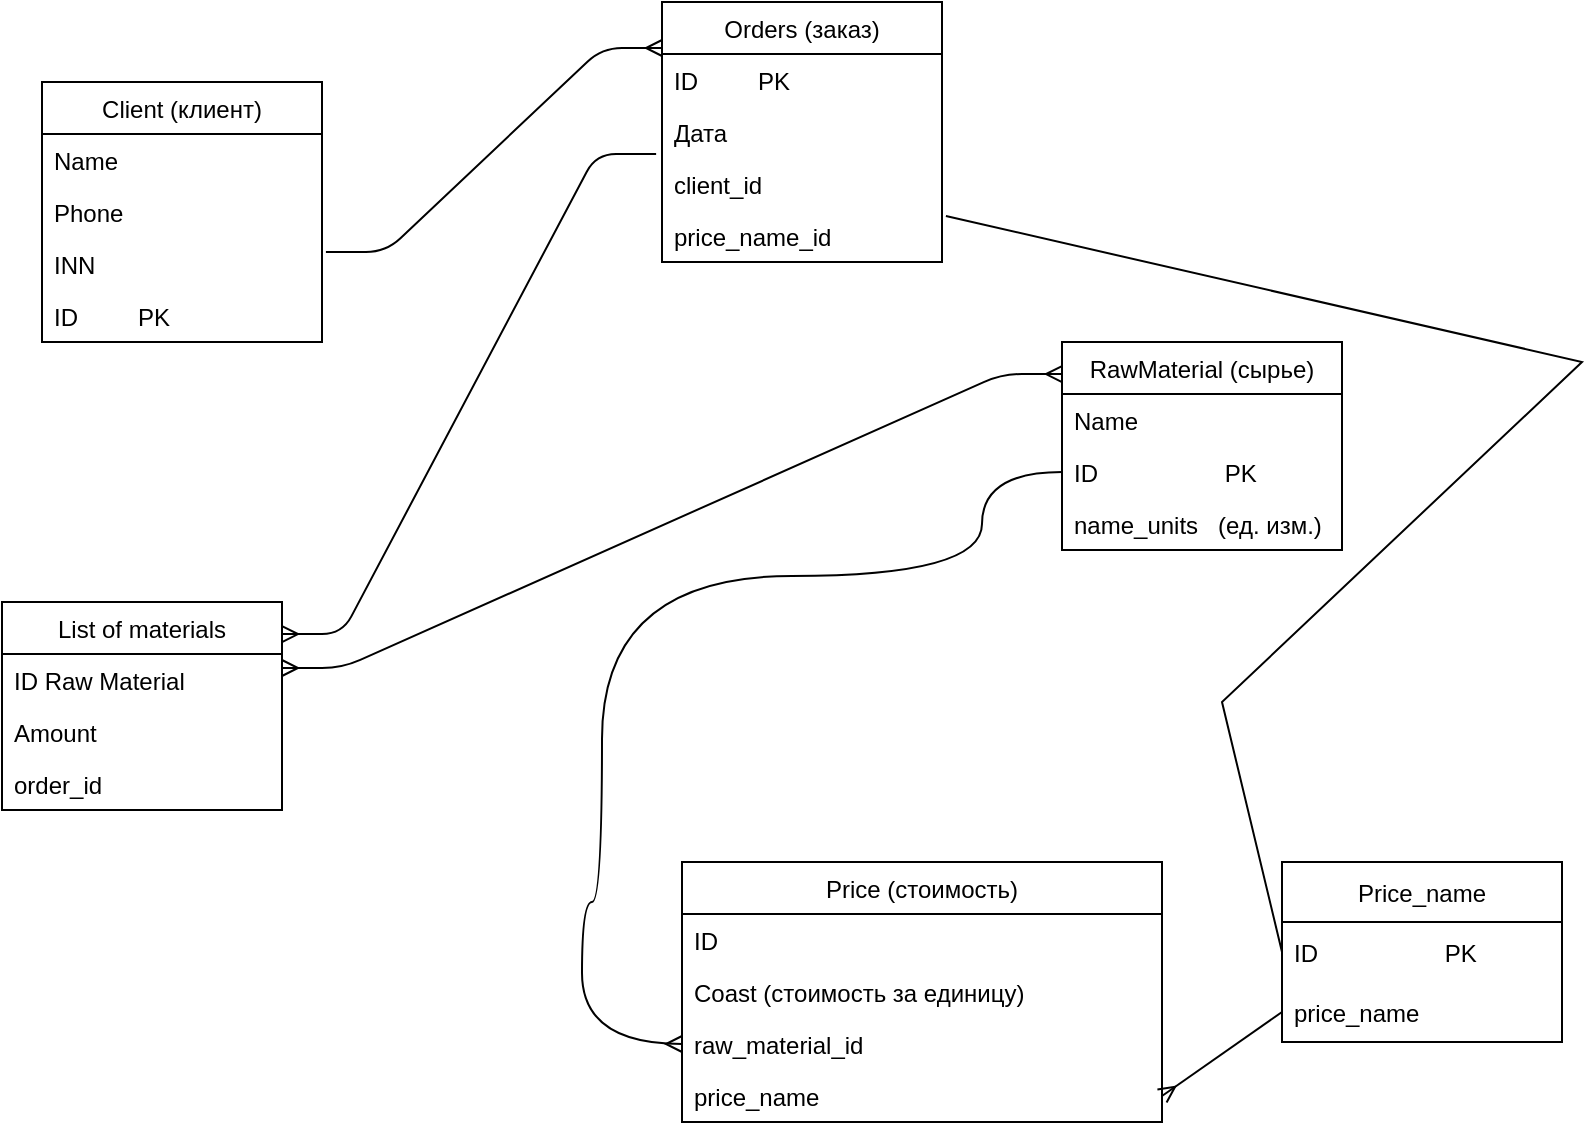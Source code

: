 <mxfile version="15.8.3" type="device"><diagram id="ESlOWCshGd6roEr-u7ol" name="Page-1"><mxGraphModel dx="1422" dy="794" grid="1" gridSize="10" guides="1" tooltips="1" connect="1" arrows="1" fold="1" page="1" pageScale="1" pageWidth="827" pageHeight="1169" math="0" shadow="0"><root><mxCell id="0"/><mxCell id="1" parent="0"/><mxCell id="pgEok43LW5RXvVdbkg6--2" value="Client (клиент)" style="swimlane;fontStyle=0;childLayout=stackLayout;horizontal=1;startSize=26;horizontalStack=0;resizeParent=1;resizeParentMax=0;resizeLast=0;collapsible=1;marginBottom=0;" parent="1" vertex="1"><mxGeometry x="40" y="170" width="140" height="130" as="geometry"/></mxCell><mxCell id="pgEok43LW5RXvVdbkg6--3" value="Name" style="text;strokeColor=none;fillColor=none;align=left;verticalAlign=top;spacingLeft=4;spacingRight=4;overflow=hidden;rotatable=0;points=[[0,0.5],[1,0.5]];portConstraint=eastwest;" parent="pgEok43LW5RXvVdbkg6--2" vertex="1"><mxGeometry y="26" width="140" height="26" as="geometry"/></mxCell><mxCell id="pgEok43LW5RXvVdbkg6--4" value="Phone" style="text;strokeColor=none;fillColor=none;align=left;verticalAlign=top;spacingLeft=4;spacingRight=4;overflow=hidden;rotatable=0;points=[[0,0.5],[1,0.5]];portConstraint=eastwest;" parent="pgEok43LW5RXvVdbkg6--2" vertex="1"><mxGeometry y="52" width="140" height="26" as="geometry"/></mxCell><mxCell id="pgEok43LW5RXvVdbkg6--5" value="INN&#10;" style="text;strokeColor=none;fillColor=none;align=left;verticalAlign=top;spacingLeft=4;spacingRight=4;overflow=hidden;rotatable=0;points=[[0,0.5],[1,0.5]];portConstraint=eastwest;" parent="pgEok43LW5RXvVdbkg6--2" vertex="1"><mxGeometry y="78" width="140" height="26" as="geometry"/></mxCell><mxCell id="pgEok43LW5RXvVdbkg6--6" value="ID         PK" style="text;strokeColor=none;fillColor=none;align=left;verticalAlign=top;spacingLeft=4;spacingRight=4;overflow=hidden;rotatable=0;points=[[0,0.5],[1,0.5]];portConstraint=eastwest;" parent="pgEok43LW5RXvVdbkg6--2" vertex="1"><mxGeometry y="104" width="140" height="26" as="geometry"/></mxCell><mxCell id="pgEok43LW5RXvVdbkg6--8" value="RawMaterial (сырье)" style="swimlane;fontStyle=0;childLayout=stackLayout;horizontal=1;startSize=26;horizontalStack=0;resizeParent=1;resizeParentMax=0;resizeLast=0;collapsible=1;marginBottom=0;" parent="1" vertex="1"><mxGeometry x="550" y="300" width="140" height="104" as="geometry"/></mxCell><mxCell id="pgEok43LW5RXvVdbkg6--9" value="Name" style="text;strokeColor=none;fillColor=none;align=left;verticalAlign=top;spacingLeft=4;spacingRight=4;overflow=hidden;rotatable=0;points=[[0,0.5],[1,0.5]];portConstraint=eastwest;" parent="pgEok43LW5RXvVdbkg6--8" vertex="1"><mxGeometry y="26" width="140" height="26" as="geometry"/></mxCell><mxCell id="pgEok43LW5RXvVdbkg6--10" value="ID                   PK" style="text;strokeColor=none;fillColor=none;align=left;verticalAlign=top;spacingLeft=4;spacingRight=4;overflow=hidden;rotatable=0;points=[[0,0.5],[1,0.5]];portConstraint=eastwest;" parent="pgEok43LW5RXvVdbkg6--8" vertex="1"><mxGeometry y="52" width="140" height="26" as="geometry"/></mxCell><mxCell id="pgEok43LW5RXvVdbkg6--11" value="name_units   (ед. изм.)  " style="text;strokeColor=none;fillColor=none;align=left;verticalAlign=top;spacingLeft=4;spacingRight=4;overflow=hidden;rotatable=0;points=[[0,0.5],[1,0.5]];portConstraint=eastwest;" parent="pgEok43LW5RXvVdbkg6--8" vertex="1"><mxGeometry y="78" width="140" height="26" as="geometry"/></mxCell><mxCell id="pgEok43LW5RXvVdbkg6--12" value="Price (стоимость)" style="swimlane;fontStyle=0;childLayout=stackLayout;horizontal=1;startSize=26;horizontalStack=0;resizeParent=1;resizeParentMax=0;resizeLast=0;collapsible=1;marginBottom=0;" parent="1" vertex="1"><mxGeometry x="360" y="560" width="240" height="130" as="geometry"/></mxCell><mxCell id="pgEok43LW5RXvVdbkg6--13" value="ID" style="text;strokeColor=none;fillColor=none;align=left;verticalAlign=top;spacingLeft=4;spacingRight=4;overflow=hidden;rotatable=0;points=[[0,0.5],[1,0.5]];portConstraint=eastwest;" parent="pgEok43LW5RXvVdbkg6--12" vertex="1"><mxGeometry y="26" width="240" height="26" as="geometry"/></mxCell><mxCell id="pgEok43LW5RXvVdbkg6--14" value="Coast (стоимость за единицу)" style="text;strokeColor=none;fillColor=none;align=left;verticalAlign=top;spacingLeft=4;spacingRight=4;overflow=hidden;rotatable=0;points=[[0,0.5],[1,0.5]];portConstraint=eastwest;" parent="pgEok43LW5RXvVdbkg6--12" vertex="1"><mxGeometry y="52" width="240" height="26" as="geometry"/></mxCell><mxCell id="mj22lg1Zr_OC7pPdU0wS-2" value="raw_material_id" style="text;strokeColor=none;fillColor=none;align=left;verticalAlign=top;spacingLeft=4;spacingRight=4;overflow=hidden;rotatable=0;points=[[0,0.5],[1,0.5]];portConstraint=eastwest;" parent="pgEok43LW5RXvVdbkg6--12" vertex="1"><mxGeometry y="78" width="240" height="26" as="geometry"/></mxCell><mxCell id="UTcGohv28Bh6jI8FwarT-2" value="price_name" style="text;strokeColor=none;fillColor=none;align=left;verticalAlign=top;spacingLeft=4;spacingRight=4;overflow=hidden;rotatable=0;points=[[0,0.5],[1,0.5]];portConstraint=eastwest;" parent="pgEok43LW5RXvVdbkg6--12" vertex="1"><mxGeometry y="104" width="240" height="26" as="geometry"/></mxCell><mxCell id="pgEok43LW5RXvVdbkg6--17" value="Orders (заказ)" style="swimlane;fontStyle=0;childLayout=stackLayout;horizontal=1;startSize=26;horizontalStack=0;resizeParent=1;resizeParentMax=0;resizeLast=0;collapsible=1;marginBottom=0;" parent="1" vertex="1"><mxGeometry x="350" y="130" width="140" height="130" as="geometry"/></mxCell><mxCell id="pgEok43LW5RXvVdbkg6--18" value="ID         PK" style="text;strokeColor=none;fillColor=none;align=left;verticalAlign=top;spacingLeft=4;spacingRight=4;overflow=hidden;rotatable=0;points=[[0,0.5],[1,0.5]];portConstraint=eastwest;" parent="pgEok43LW5RXvVdbkg6--17" vertex="1"><mxGeometry y="26" width="140" height="26" as="geometry"/></mxCell><mxCell id="pgEok43LW5RXvVdbkg6--19" value="Дата" style="text;strokeColor=none;fillColor=none;align=left;verticalAlign=top;spacingLeft=4;spacingRight=4;overflow=hidden;rotatable=0;points=[[0,0.5],[1,0.5]];portConstraint=eastwest;" parent="pgEok43LW5RXvVdbkg6--17" vertex="1"><mxGeometry y="52" width="140" height="26" as="geometry"/></mxCell><mxCell id="Qmp-VTQMjOVdZ6mzQoYI-1" value="client_id" style="text;strokeColor=none;fillColor=none;align=left;verticalAlign=top;spacingLeft=4;spacingRight=4;overflow=hidden;rotatable=0;points=[[0,0.5],[1,0.5]];portConstraint=eastwest;fontColor=default;" parent="pgEok43LW5RXvVdbkg6--17" vertex="1"><mxGeometry y="78" width="140" height="26" as="geometry"/></mxCell><mxCell id="Pr8_88NsYcn06_denRDR-5" value="price_name_id" style="text;strokeColor=none;fillColor=none;align=left;verticalAlign=top;spacingLeft=4;spacingRight=4;overflow=hidden;rotatable=0;points=[[0,0.5],[1,0.5]];portConstraint=eastwest;fontColor=default;" vertex="1" parent="pgEok43LW5RXvVdbkg6--17"><mxGeometry y="104" width="140" height="26" as="geometry"/></mxCell><mxCell id="pgEok43LW5RXvVdbkg6--21" value="" style="edgeStyle=entityRelationEdgeStyle;fontSize=12;html=1;endArrow=ERmany;exitX=1.014;exitY=0.269;exitDx=0;exitDy=0;exitPerimeter=0;" parent="1" edge="1"><mxGeometry width="100" height="100" relative="1" as="geometry"><mxPoint x="181.96" y="254.994" as="sourcePoint"/><mxPoint x="350" y="153" as="targetPoint"/></mxGeometry></mxCell><mxCell id="pgEok43LW5RXvVdbkg6--22" value="" style="edgeStyle=entityRelationEdgeStyle;fontSize=12;html=1;endArrow=ERmany;startArrow=ERmany;entryX=0;entryY=0.154;entryDx=0;entryDy=0;entryPerimeter=0;exitX=1;exitY=0.269;exitDx=0;exitDy=0;exitPerimeter=0;" parent="1" source="pgEok43LW5RXvVdbkg6--30" target="pgEok43LW5RXvVdbkg6--8" edge="1"><mxGeometry width="100" height="100" relative="1" as="geometry"><mxPoint x="360" y="460" as="sourcePoint"/><mxPoint x="460" y="360" as="targetPoint"/></mxGeometry></mxCell><mxCell id="pgEok43LW5RXvVdbkg6--25" value="" style="edgeStyle=orthogonalEdgeStyle;fontSize=12;html=1;endArrow=none;startArrow=ERmany;entryX=0;entryY=0.5;entryDx=0;entryDy=0;exitX=0;exitY=0.5;exitDx=0;exitDy=0;curved=1;startFill=0;endFill=0;" parent="1" source="mj22lg1Zr_OC7pPdU0wS-2" target="pgEok43LW5RXvVdbkg6--10" edge="1"><mxGeometry width="100" height="100" relative="1" as="geometry"><mxPoint x="250" y="560" as="sourcePoint"/><mxPoint x="470" y="400" as="targetPoint"/><Array as="points"><mxPoint x="310" y="651"/><mxPoint x="310" y="580"/><mxPoint x="320" y="580"/><mxPoint x="320" y="417"/><mxPoint x="510" y="417"/><mxPoint x="510" y="365"/></Array></mxGeometry></mxCell><mxCell id="pgEok43LW5RXvVdbkg6--28" value="List of materials" style="swimlane;fontStyle=0;childLayout=stackLayout;horizontal=1;startSize=26;horizontalStack=0;resizeParent=1;resizeParentMax=0;resizeLast=0;collapsible=1;marginBottom=0;" parent="1" vertex="1"><mxGeometry x="20" y="430" width="140" height="104" as="geometry"/></mxCell><mxCell id="pgEok43LW5RXvVdbkg6--30" value="ID Raw Material" style="text;strokeColor=none;fillColor=none;align=left;verticalAlign=top;spacingLeft=4;spacingRight=4;overflow=hidden;rotatable=0;points=[[0,0.5],[1,0.5]];portConstraint=eastwest;" parent="pgEok43LW5RXvVdbkg6--28" vertex="1"><mxGeometry y="26" width="140" height="26" as="geometry"/></mxCell><mxCell id="pgEok43LW5RXvVdbkg6--33" value="Amount" style="text;strokeColor=none;fillColor=none;align=left;verticalAlign=top;spacingLeft=4;spacingRight=4;overflow=hidden;rotatable=0;points=[[0,0.5],[1,0.5]];portConstraint=eastwest;" parent="pgEok43LW5RXvVdbkg6--28" vertex="1"><mxGeometry y="52" width="140" height="26" as="geometry"/></mxCell><mxCell id="bcq9L2bEcYZZg5w1T8ge-1" value="order_id" style="text;strokeColor=none;fillColor=none;align=left;verticalAlign=top;spacingLeft=4;spacingRight=4;overflow=hidden;rotatable=0;points=[[0,0.5],[1,0.5]];portConstraint=eastwest;" parent="pgEok43LW5RXvVdbkg6--28" vertex="1"><mxGeometry y="78" width="140" height="26" as="geometry"/></mxCell><mxCell id="pgEok43LW5RXvVdbkg6--32" value="" style="edgeStyle=entityRelationEdgeStyle;fontSize=12;html=1;endArrow=none;startArrow=ERmany;exitX=1;exitY=0.154;exitDx=0;exitDy=0;exitPerimeter=0;startFill=0;endFill=0;entryX=-0.021;entryY=0.923;entryDx=0;entryDy=0;entryPerimeter=0;" parent="1" source="pgEok43LW5RXvVdbkg6--28" target="pgEok43LW5RXvVdbkg6--19" edge="1"><mxGeometry width="100" height="100" relative="1" as="geometry"><mxPoint x="360" y="460" as="sourcePoint"/><mxPoint x="350" y="230" as="targetPoint"/></mxGeometry></mxCell><mxCell id="wXq3orL7ShRDCXRP9Fch-1" value="Price_name" style="swimlane;fontStyle=0;childLayout=stackLayout;horizontal=1;startSize=30;horizontalStack=0;resizeParent=1;resizeParentMax=0;resizeLast=0;collapsible=1;marginBottom=0;" parent="1" vertex="1"><mxGeometry x="660" y="560" width="140" height="90" as="geometry"/></mxCell><mxCell id="wXq3orL7ShRDCXRP9Fch-2" value="ID                   PK" style="text;strokeColor=none;fillColor=none;align=left;verticalAlign=middle;spacingLeft=4;spacingRight=4;overflow=hidden;points=[[0,0.5],[1,0.5]];portConstraint=eastwest;rotatable=0;" parent="wXq3orL7ShRDCXRP9Fch-1" vertex="1"><mxGeometry y="30" width="140" height="30" as="geometry"/></mxCell><mxCell id="wXq3orL7ShRDCXRP9Fch-3" value="price_name" style="text;strokeColor=none;fillColor=none;align=left;verticalAlign=middle;spacingLeft=4;spacingRight=4;overflow=hidden;points=[[0,0.5],[1,0.5]];portConstraint=eastwest;rotatable=0;" parent="wXq3orL7ShRDCXRP9Fch-1" vertex="1"><mxGeometry y="60" width="140" height="30" as="geometry"/></mxCell><mxCell id="wXq3orL7ShRDCXRP9Fch-6" value="" style="endArrow=ERmany;html=1;rounded=0;entryX=1;entryY=0.5;entryDx=0;entryDy=0;endFill=0;exitX=0;exitY=0.5;exitDx=0;exitDy=0;" parent="1" source="wXq3orL7ShRDCXRP9Fch-3" target="UTcGohv28Bh6jI8FwarT-2" edge="1"><mxGeometry width="50" height="50" relative="1" as="geometry"><mxPoint x="660" y="790" as="sourcePoint"/><mxPoint x="440" y="380" as="targetPoint"/></mxGeometry></mxCell><mxCell id="Pr8_88NsYcn06_denRDR-4" value="" style="endArrow=none;html=1;rounded=0;exitX=1.014;exitY=0.115;exitDx=0;exitDy=0;entryX=0;entryY=0.5;entryDx=0;entryDy=0;exitPerimeter=0;" edge="1" parent="1" source="Pr8_88NsYcn06_denRDR-5" target="wXq3orL7ShRDCXRP9Fch-2"><mxGeometry width="50" height="50" relative="1" as="geometry"><mxPoint x="160" y="547" as="sourcePoint"/><mxPoint x="620" y="500" as="targetPoint"/><Array as="points"><mxPoint x="810" y="310"/><mxPoint x="630" y="480"/></Array></mxGeometry></mxCell></root></mxGraphModel></diagram></mxfile>